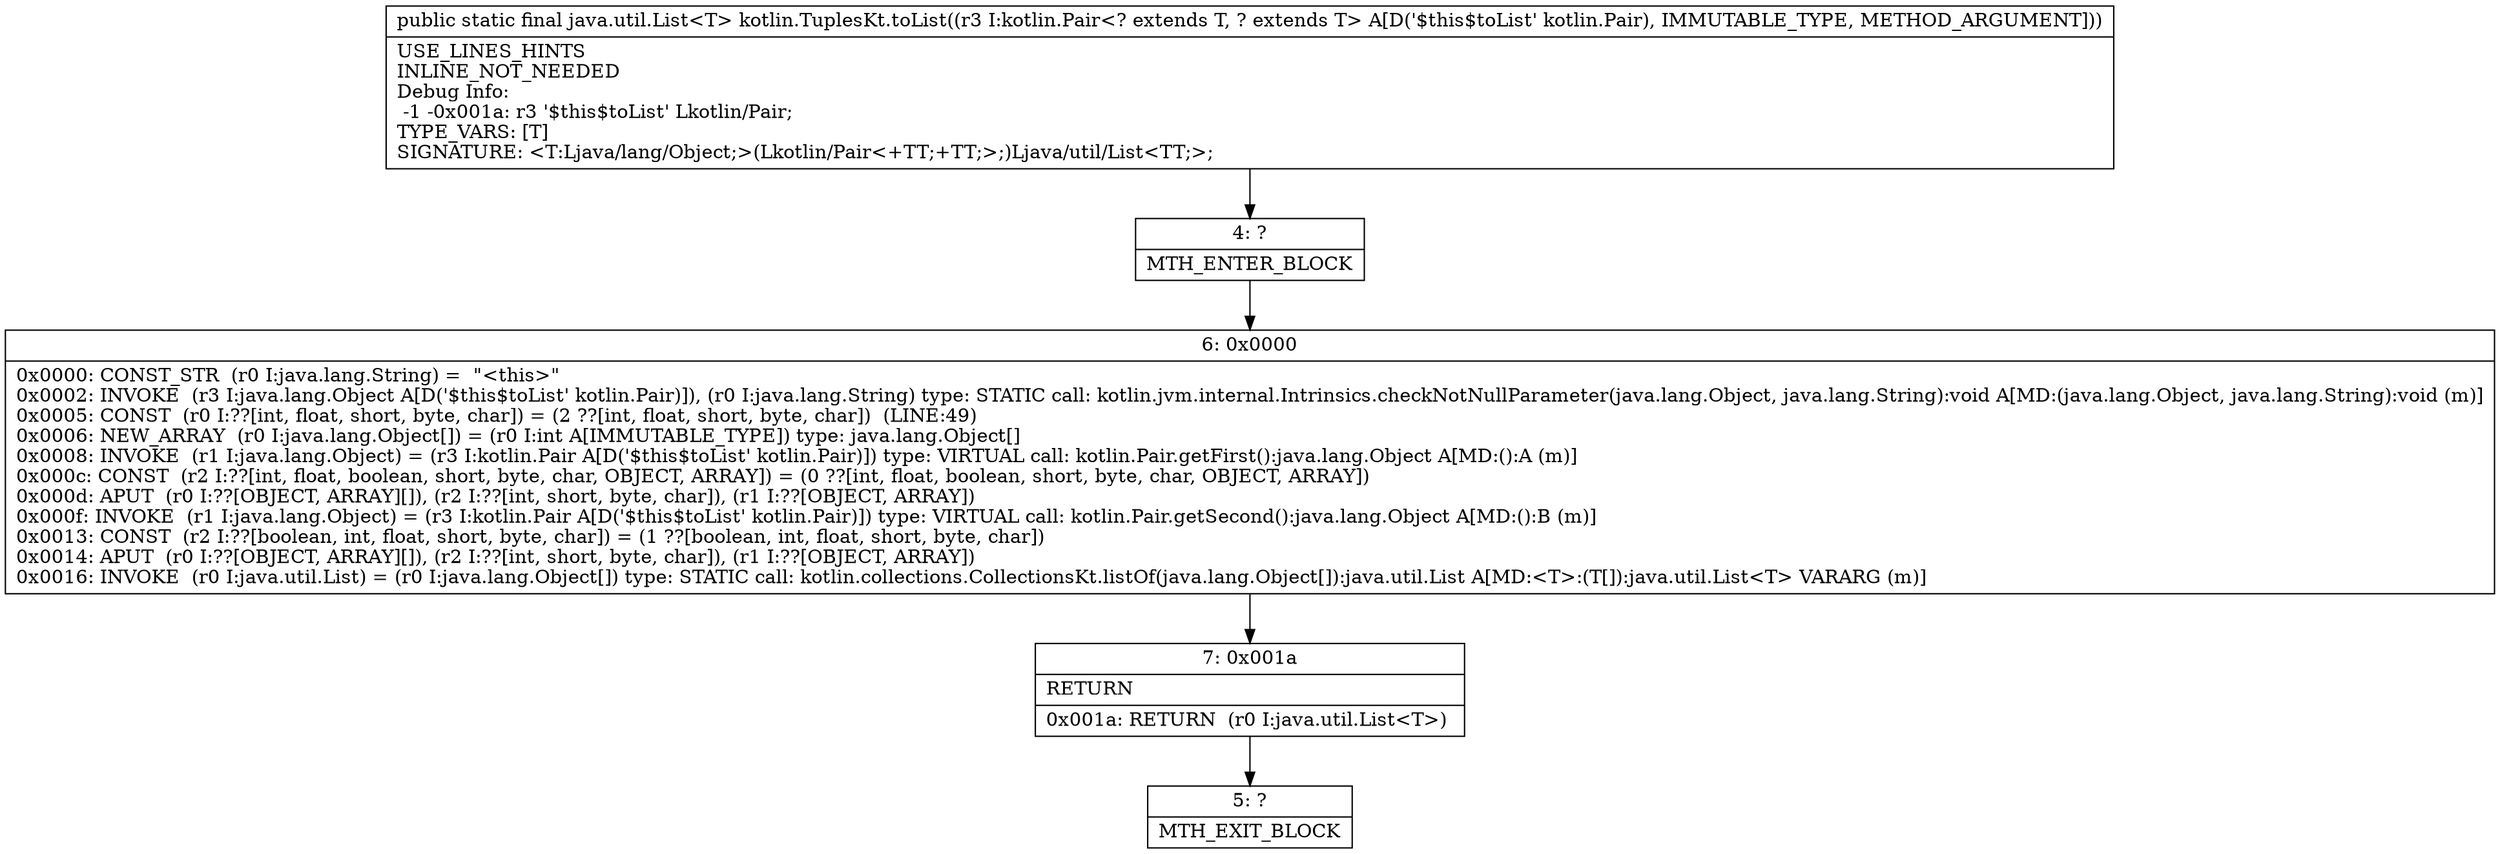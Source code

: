 digraph "CFG forkotlin.TuplesKt.toList(Lkotlin\/Pair;)Ljava\/util\/List;" {
Node_4 [shape=record,label="{4\:\ ?|MTH_ENTER_BLOCK\l}"];
Node_6 [shape=record,label="{6\:\ 0x0000|0x0000: CONST_STR  (r0 I:java.lang.String) =  \"\<this\>\" \l0x0002: INVOKE  (r3 I:java.lang.Object A[D('$this$toList' kotlin.Pair)]), (r0 I:java.lang.String) type: STATIC call: kotlin.jvm.internal.Intrinsics.checkNotNullParameter(java.lang.Object, java.lang.String):void A[MD:(java.lang.Object, java.lang.String):void (m)]\l0x0005: CONST  (r0 I:??[int, float, short, byte, char]) = (2 ??[int, float, short, byte, char])  (LINE:49)\l0x0006: NEW_ARRAY  (r0 I:java.lang.Object[]) = (r0 I:int A[IMMUTABLE_TYPE]) type: java.lang.Object[] \l0x0008: INVOKE  (r1 I:java.lang.Object) = (r3 I:kotlin.Pair A[D('$this$toList' kotlin.Pair)]) type: VIRTUAL call: kotlin.Pair.getFirst():java.lang.Object A[MD:():A (m)]\l0x000c: CONST  (r2 I:??[int, float, boolean, short, byte, char, OBJECT, ARRAY]) = (0 ??[int, float, boolean, short, byte, char, OBJECT, ARRAY]) \l0x000d: APUT  (r0 I:??[OBJECT, ARRAY][]), (r2 I:??[int, short, byte, char]), (r1 I:??[OBJECT, ARRAY]) \l0x000f: INVOKE  (r1 I:java.lang.Object) = (r3 I:kotlin.Pair A[D('$this$toList' kotlin.Pair)]) type: VIRTUAL call: kotlin.Pair.getSecond():java.lang.Object A[MD:():B (m)]\l0x0013: CONST  (r2 I:??[boolean, int, float, short, byte, char]) = (1 ??[boolean, int, float, short, byte, char]) \l0x0014: APUT  (r0 I:??[OBJECT, ARRAY][]), (r2 I:??[int, short, byte, char]), (r1 I:??[OBJECT, ARRAY]) \l0x0016: INVOKE  (r0 I:java.util.List) = (r0 I:java.lang.Object[]) type: STATIC call: kotlin.collections.CollectionsKt.listOf(java.lang.Object[]):java.util.List A[MD:\<T\>:(T[]):java.util.List\<T\> VARARG (m)]\l}"];
Node_7 [shape=record,label="{7\:\ 0x001a|RETURN\l|0x001a: RETURN  (r0 I:java.util.List\<T\>) \l}"];
Node_5 [shape=record,label="{5\:\ ?|MTH_EXIT_BLOCK\l}"];
MethodNode[shape=record,label="{public static final java.util.List\<T\> kotlin.TuplesKt.toList((r3 I:kotlin.Pair\<? extends T, ? extends T\> A[D('$this$toList' kotlin.Pair), IMMUTABLE_TYPE, METHOD_ARGUMENT]))  | USE_LINES_HINTS\lINLINE_NOT_NEEDED\lDebug Info:\l  \-1 \-0x001a: r3 '$this$toList' Lkotlin\/Pair;\lTYPE_VARS: [T]\lSIGNATURE: \<T:Ljava\/lang\/Object;\>(Lkotlin\/Pair\<+TT;+TT;\>;)Ljava\/util\/List\<TT;\>;\l}"];
MethodNode -> Node_4;Node_4 -> Node_6;
Node_6 -> Node_7;
Node_7 -> Node_5;
}

